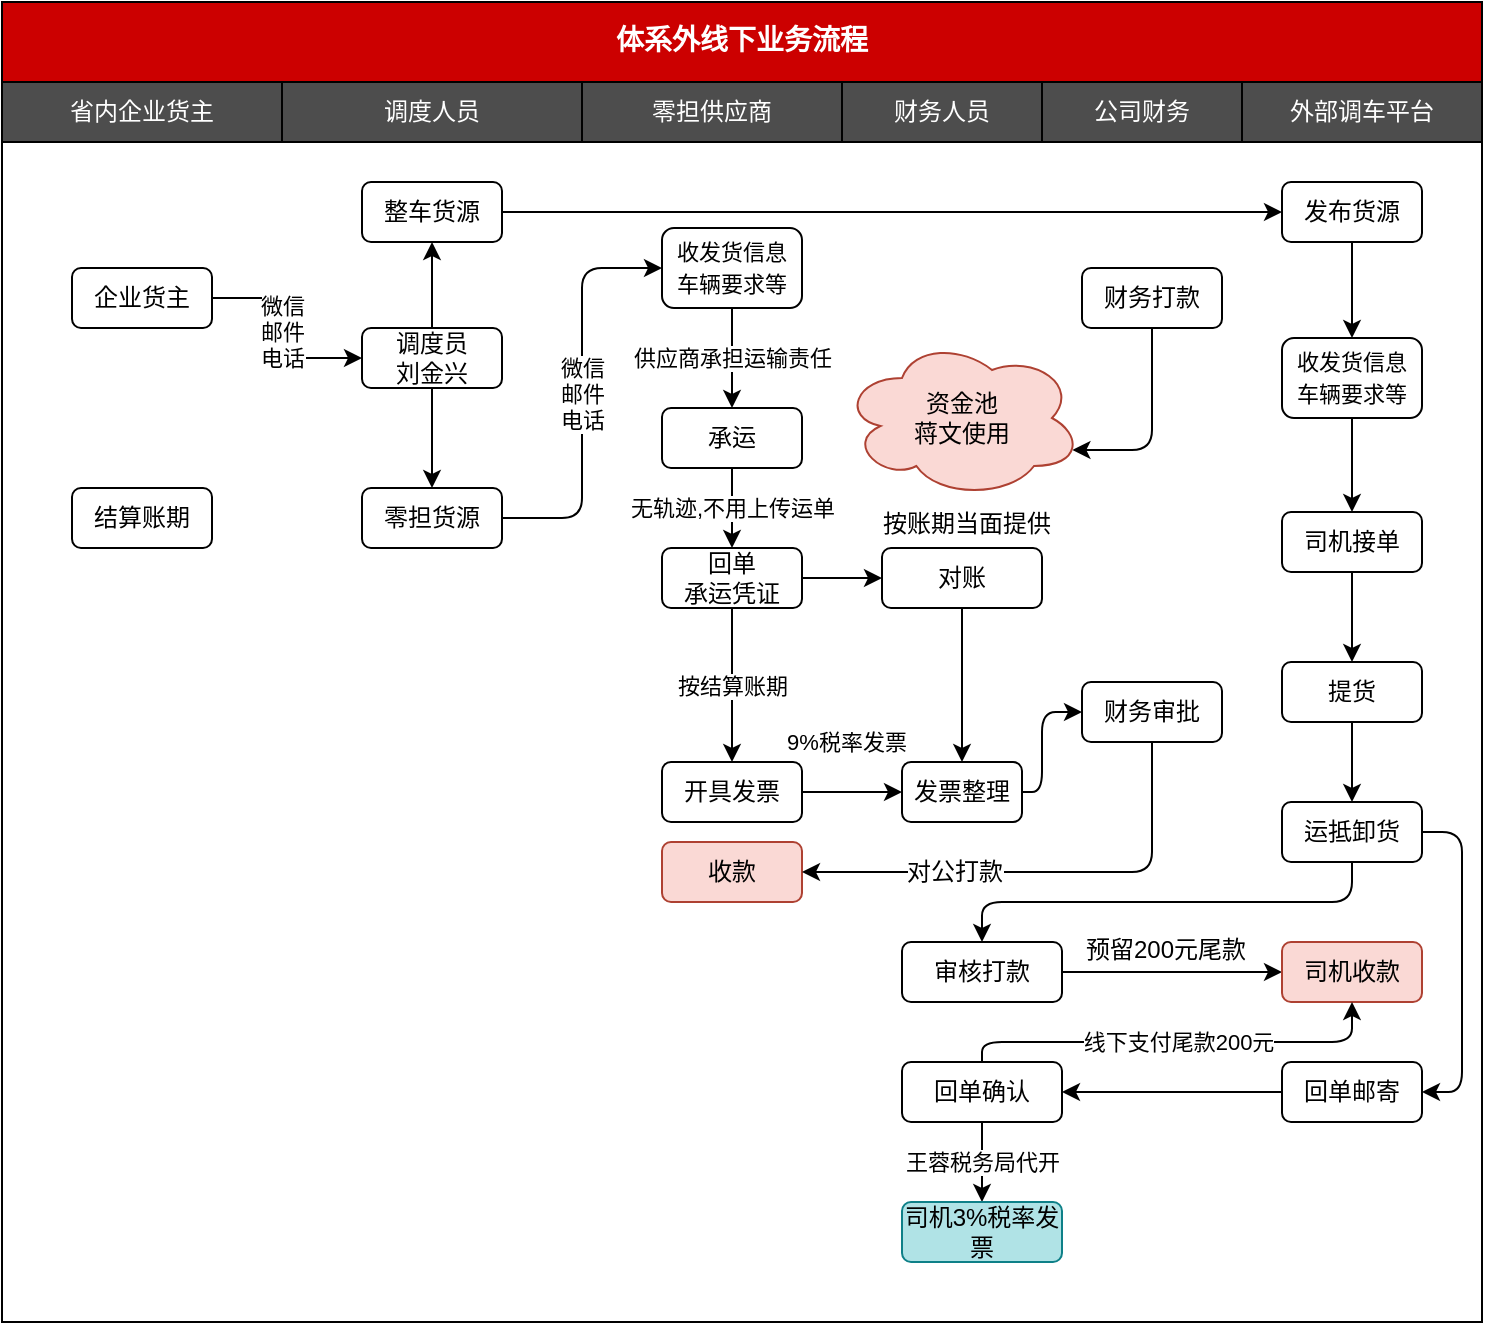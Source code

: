 <mxfile version="12.4.7" type="github">
  <diagram id="B-St81CDL6i98inCR_Cj" name="第 1 页">
    <mxGraphModel dx="854" dy="478" grid="1" gridSize="10" guides="1" tooltips="1" connect="1" arrows="1" fold="1" page="1" pageScale="1" pageWidth="827" pageHeight="1169" math="0" shadow="0">
      <root>
        <mxCell id="0"/>
        <mxCell id="1" parent="0"/>
        <mxCell id="LeGU5Av7BmG3cuybzMRu-1" value="" style="rounded=0;whiteSpace=wrap;html=1;fontFamily=Courier New;fillColor=none;" parent="1" vertex="1">
          <mxGeometry x="60" y="120" width="740" height="590" as="geometry"/>
        </mxCell>
        <mxCell id="LeGU5Av7BmG3cuybzMRu-2" value="调度人员" style="rounded=0;whiteSpace=wrap;html=1;fillColor=#4D4D4D;fontColor=#FFFFFF;" parent="1" vertex="1">
          <mxGeometry x="200" y="90" width="150" height="30" as="geometry"/>
        </mxCell>
        <mxCell id="LeGU5Av7BmG3cuybzMRu-3" value="零担供应商" style="rounded=0;whiteSpace=wrap;html=1;fillColor=#4D4D4D;fontColor=#FFFFFF;" parent="1" vertex="1">
          <mxGeometry x="350" y="90" width="130" height="30" as="geometry"/>
        </mxCell>
        <mxCell id="LeGU5Av7BmG3cuybzMRu-4" value="财务人员" style="rounded=0;whiteSpace=wrap;html=1;fillColor=#4D4D4D;fontColor=#FFFFFF;" parent="1" vertex="1">
          <mxGeometry x="480" y="90" width="100" height="30" as="geometry"/>
        </mxCell>
        <mxCell id="LeGU5Av7BmG3cuybzMRu-5" value="体系外线下业务流程" style="rounded=0;whiteSpace=wrap;html=1;fillColor=#CC0000;fontColor=#FFFFFF;fontSize=14;fontStyle=1;fontFamily=Courier New;" parent="1" vertex="1">
          <mxGeometry x="60" y="50" width="740" height="40" as="geometry"/>
        </mxCell>
        <mxCell id="LeGU5Av7BmG3cuybzMRu-6" value="企业货主" style="rounded=1;whiteSpace=wrap;html=1;" parent="1" vertex="1">
          <mxGeometry x="95" y="183" width="70" height="30" as="geometry"/>
        </mxCell>
        <mxCell id="LeGU5Av7BmG3cuybzMRu-8" value="省内企业货主" style="rounded=0;whiteSpace=wrap;html=1;fillColor=#4D4D4D;fontColor=#FFFFFF;" parent="1" vertex="1">
          <mxGeometry x="60" y="90" width="140" height="30" as="geometry"/>
        </mxCell>
        <mxCell id="LeGU5Av7BmG3cuybzMRu-58" value="微信&lt;br&gt;邮件&lt;br&gt;电话" style="edgeStyle=orthogonalEdgeStyle;rounded=1;orthogonalLoop=1;jettySize=auto;html=1;entryX=0;entryY=0.5;entryDx=0;entryDy=0;exitX=1;exitY=0.5;exitDx=0;exitDy=0;" parent="1" source="LeGU5Av7BmG3cuybzMRu-102" target="LeGU5Av7BmG3cuybzMRu-108" edge="1">
          <mxGeometry relative="1" as="geometry"/>
        </mxCell>
        <mxCell id="LeGU5Av7BmG3cuybzMRu-104" style="edgeStyle=orthogonalEdgeStyle;rounded=1;comic=0;jumpStyle=gap;jumpSize=6;orthogonalLoop=1;jettySize=auto;html=1;entryX=0.5;entryY=0;entryDx=0;entryDy=0;shadow=0;strokeColor=#000000;" parent="1" source="LeGU5Av7BmG3cuybzMRu-10" target="LeGU5Av7BmG3cuybzMRu-102" edge="1">
          <mxGeometry relative="1" as="geometry"/>
        </mxCell>
        <mxCell id="LeGU5Av7BmG3cuybzMRu-106" style="edgeStyle=orthogonalEdgeStyle;rounded=1;comic=0;jumpStyle=gap;jumpSize=6;orthogonalLoop=1;jettySize=auto;html=1;entryX=0.5;entryY=1;entryDx=0;entryDy=0;shadow=0;strokeColor=#000000;" parent="1" source="LeGU5Av7BmG3cuybzMRu-10" target="LeGU5Av7BmG3cuybzMRu-105" edge="1">
          <mxGeometry relative="1" as="geometry"/>
        </mxCell>
        <mxCell id="LeGU5Av7BmG3cuybzMRu-10" value="调度员&lt;br&gt;刘金兴" style="rounded=1;whiteSpace=wrap;html=1;" parent="1" vertex="1">
          <mxGeometry x="240" y="213" width="70" height="30" as="geometry"/>
        </mxCell>
        <mxCell id="LeGU5Av7BmG3cuybzMRu-18" value="外部调车平台" style="rounded=0;whiteSpace=wrap;html=1;fillColor=#4D4D4D;fontColor=#FFFFFF;" parent="1" vertex="1">
          <mxGeometry x="680" y="90" width="120" height="30" as="geometry"/>
        </mxCell>
        <mxCell id="LeGU5Av7BmG3cuybzMRu-25" value="微信&lt;br&gt;邮件&lt;br&gt;电话" style="edgeStyle=orthogonalEdgeStyle;rounded=1;orthogonalLoop=1;jettySize=auto;html=1;strokeWidth=1;fontFamily=Courier New;fontColor=#000000;entryX=0;entryY=0.5;entryDx=0;entryDy=0;exitX=1;exitY=0.5;exitDx=0;exitDy=0;strokeColor=#000000;" parent="1" source="LeGU5Av7BmG3cuybzMRu-6" target="LeGU5Av7BmG3cuybzMRu-10" edge="1">
          <mxGeometry relative="1" as="geometry">
            <Array as="points">
              <mxPoint x="200" y="198"/>
              <mxPoint x="200" y="228"/>
            </Array>
          </mxGeometry>
        </mxCell>
        <mxCell id="LeGU5Av7BmG3cuybzMRu-79" value="按结算账期" style="edgeStyle=orthogonalEdgeStyle;rounded=1;comic=0;jumpStyle=gap;jumpSize=6;orthogonalLoop=1;jettySize=auto;html=1;shadow=0;" parent="1" source="LeGU5Av7BmG3cuybzMRu-27" target="LeGU5Av7BmG3cuybzMRu-78" edge="1">
          <mxGeometry relative="1" as="geometry"/>
        </mxCell>
        <mxCell id="LeGU5Av7BmG3cuybzMRu-165" style="edgeStyle=orthogonalEdgeStyle;rounded=1;comic=0;jumpStyle=gap;jumpSize=6;orthogonalLoop=1;jettySize=auto;html=1;entryX=0;entryY=0.5;entryDx=0;entryDy=0;shadow=0;startArrow=none;startFill=0;strokeColor=#000000;" parent="1" source="LeGU5Av7BmG3cuybzMRu-27" target="LeGU5Av7BmG3cuybzMRu-41" edge="1">
          <mxGeometry relative="1" as="geometry"/>
        </mxCell>
        <mxCell id="LeGU5Av7BmG3cuybzMRu-27" value="回单&lt;br&gt;承运凭证" style="rounded=1;whiteSpace=wrap;html=1;" parent="1" vertex="1">
          <mxGeometry x="390" y="323" width="70" height="30" as="geometry"/>
        </mxCell>
        <mxCell id="LeGU5Av7BmG3cuybzMRu-94" style="edgeStyle=orthogonalEdgeStyle;rounded=1;comic=0;jumpStyle=gap;jumpSize=6;orthogonalLoop=1;jettySize=auto;html=1;shadow=0;exitX=1;exitY=0.5;exitDx=0;exitDy=0;entryX=0;entryY=0.5;entryDx=0;entryDy=0;" parent="1" source="LeGU5Av7BmG3cuybzMRu-78" target="LeGU5Av7BmG3cuybzMRu-81" edge="1">
          <mxGeometry relative="1" as="geometry">
            <Array as="points">
              <mxPoint x="480" y="445"/>
              <mxPoint x="480" y="445"/>
            </Array>
          </mxGeometry>
        </mxCell>
        <mxCell id="LeGU5Av7BmG3cuybzMRu-118" value="&lt;span style=&quot;font-size: 11px&quot;&gt;9%税率发票&lt;/span&gt;" style="text;html=1;align=center;verticalAlign=middle;resizable=0;points=[];labelBackgroundColor=#ffffff;" parent="LeGU5Av7BmG3cuybzMRu-94" vertex="1" connectable="0">
          <mxGeometry x="-0.648" y="2" relative="1" as="geometry">
            <mxPoint x="13" y="-23" as="offset"/>
          </mxGeometry>
        </mxCell>
        <mxCell id="LeGU5Av7BmG3cuybzMRu-78" value="开具发票" style="rounded=1;whiteSpace=wrap;html=1;" parent="1" vertex="1">
          <mxGeometry x="390" y="430" width="70" height="30" as="geometry"/>
        </mxCell>
        <mxCell id="LeGU5Av7BmG3cuybzMRu-52" value="" style="edgeStyle=orthogonalEdgeStyle;rounded=1;orthogonalLoop=1;jettySize=auto;html=1;" parent="1" source="LeGU5Av7BmG3cuybzMRu-33" target="LeGU5Av7BmG3cuybzMRu-51" edge="1">
          <mxGeometry relative="1" as="geometry"/>
        </mxCell>
        <mxCell id="LeGU5Av7BmG3cuybzMRu-33" value="发布货源" style="rounded=1;whiteSpace=wrap;html=1;" parent="1" vertex="1">
          <mxGeometry x="700" y="140" width="70" height="30" as="geometry"/>
        </mxCell>
        <mxCell id="LeGU5Av7BmG3cuybzMRu-100" style="edgeStyle=orthogonalEdgeStyle;rounded=1;comic=0;jumpStyle=gap;jumpSize=6;orthogonalLoop=1;jettySize=auto;html=1;entryX=0.5;entryY=0;entryDx=0;entryDy=0;shadow=0;" parent="1" source="LeGU5Av7BmG3cuybzMRu-51" target="LeGU5Av7BmG3cuybzMRu-24" edge="1">
          <mxGeometry relative="1" as="geometry"/>
        </mxCell>
        <mxCell id="LeGU5Av7BmG3cuybzMRu-51" value="&lt;span style=&quot;font-size: 11px ; font-family: &amp;#34;courier new&amp;#34; ; background-color: rgb(255 , 255 , 255)&quot;&gt;收发货信息&lt;/span&gt;&lt;br style=&quot;font-size: 11px ; font-family: &amp;#34;courier new&amp;#34; ; background-color: rgb(255 , 255 , 255)&quot;&gt;&lt;span style=&quot;font-size: 11px ; font-family: &amp;#34;courier new&amp;#34; ; background-color: rgb(255 , 255 , 255)&quot;&gt;车辆要求等&lt;/span&gt;" style="rounded=1;whiteSpace=wrap;html=1;" parent="1" vertex="1">
          <mxGeometry x="700" y="218" width="70" height="40" as="geometry"/>
        </mxCell>
        <mxCell id="LeGU5Av7BmG3cuybzMRu-83" style="edgeStyle=orthogonalEdgeStyle;rounded=1;comic=0;jumpStyle=gap;jumpSize=6;orthogonalLoop=1;jettySize=auto;html=1;entryX=0.5;entryY=0;entryDx=0;entryDy=0;shadow=0;" parent="1" source="LeGU5Av7BmG3cuybzMRu-41" target="LeGU5Av7BmG3cuybzMRu-81" edge="1">
          <mxGeometry relative="1" as="geometry"/>
        </mxCell>
        <mxCell id="LeGU5Av7BmG3cuybzMRu-41" value="对账" style="rounded=1;whiteSpace=wrap;html=1;" parent="1" vertex="1">
          <mxGeometry x="500" y="323" width="80" height="30" as="geometry"/>
        </mxCell>
        <mxCell id="LeGU5Av7BmG3cuybzMRu-47" value="结算账期" style="rounded=1;whiteSpace=wrap;html=1;" parent="1" vertex="1">
          <mxGeometry x="95" y="293" width="70" height="30" as="geometry"/>
        </mxCell>
        <mxCell id="LeGU5Av7BmG3cuybzMRu-62" value="无轨迹,不用上传运单" style="edgeStyle=orthogonalEdgeStyle;rounded=1;orthogonalLoop=1;jettySize=auto;html=1;entryX=0.5;entryY=0;entryDx=0;entryDy=0;" parent="1" source="LeGU5Av7BmG3cuybzMRu-57" target="LeGU5Av7BmG3cuybzMRu-27" edge="1">
          <mxGeometry relative="1" as="geometry"/>
        </mxCell>
        <mxCell id="LeGU5Av7BmG3cuybzMRu-57" value="承运" style="rounded=1;whiteSpace=wrap;html=1;" parent="1" vertex="1">
          <mxGeometry x="390" y="253" width="70" height="30" as="geometry"/>
        </mxCell>
        <mxCell id="LeGU5Av7BmG3cuybzMRu-101" style="edgeStyle=orthogonalEdgeStyle;rounded=1;comic=0;jumpStyle=gap;jumpSize=6;orthogonalLoop=1;jettySize=auto;html=1;entryX=0.5;entryY=0;entryDx=0;entryDy=0;shadow=0;" parent="1" source="LeGU5Av7BmG3cuybzMRu-24" target="LeGU5Av7BmG3cuybzMRu-63" edge="1">
          <mxGeometry relative="1" as="geometry"/>
        </mxCell>
        <mxCell id="LeGU5Av7BmG3cuybzMRu-24" value="司机接单" style="rounded=1;whiteSpace=wrap;html=1;" parent="1" vertex="1">
          <mxGeometry x="700" y="305" width="70" height="30" as="geometry"/>
        </mxCell>
        <mxCell id="LeGU5Av7BmG3cuybzMRu-86" value="" style="edgeStyle=orthogonalEdgeStyle;rounded=1;comic=0;jumpStyle=gap;jumpSize=6;orthogonalLoop=1;jettySize=auto;html=1;shadow=0;" parent="1" source="LeGU5Av7BmG3cuybzMRu-63" target="LeGU5Av7BmG3cuybzMRu-85" edge="1">
          <mxGeometry relative="1" as="geometry"/>
        </mxCell>
        <mxCell id="LeGU5Av7BmG3cuybzMRu-63" value="提货" style="rounded=1;whiteSpace=wrap;html=1;" parent="1" vertex="1">
          <mxGeometry x="700" y="380" width="70" height="30" as="geometry"/>
        </mxCell>
        <mxCell id="LeGU5Av7BmG3cuybzMRu-161" style="edgeStyle=orthogonalEdgeStyle;rounded=1;comic=0;jumpStyle=gap;jumpSize=6;orthogonalLoop=1;jettySize=auto;html=1;entryX=1;entryY=0.5;entryDx=0;entryDy=0;shadow=0;startArrow=none;startFill=0;strokeColor=#000000;" parent="1" source="LeGU5Av7BmG3cuybzMRu-85" target="LeGU5Av7BmG3cuybzMRu-123" edge="1">
          <mxGeometry relative="1" as="geometry">
            <Array as="points">
              <mxPoint x="790" y="465"/>
              <mxPoint x="790" y="595"/>
            </Array>
          </mxGeometry>
        </mxCell>
        <mxCell id="LeGU5Av7BmG3cuybzMRu-162" style="edgeStyle=orthogonalEdgeStyle;rounded=1;comic=0;jumpStyle=gap;jumpSize=6;orthogonalLoop=1;jettySize=auto;html=1;entryX=0.5;entryY=0;entryDx=0;entryDy=0;shadow=0;startArrow=none;startFill=0;strokeColor=#000000;" parent="1" source="LeGU5Av7BmG3cuybzMRu-85" target="LeGU5Av7BmG3cuybzMRu-111" edge="1">
          <mxGeometry relative="1" as="geometry">
            <Array as="points">
              <mxPoint x="735" y="500"/>
              <mxPoint x="550" y="500"/>
            </Array>
          </mxGeometry>
        </mxCell>
        <mxCell id="LeGU5Av7BmG3cuybzMRu-85" value="运抵卸货" style="rounded=1;whiteSpace=wrap;html=1;" parent="1" vertex="1">
          <mxGeometry x="700" y="450" width="70" height="30" as="geometry"/>
        </mxCell>
        <mxCell id="LeGU5Av7BmG3cuybzMRu-80" value="收款" style="rounded=1;whiteSpace=wrap;html=1;fillColor=#fad9d5;strokeColor=#ae4132;" parent="1" vertex="1">
          <mxGeometry x="390" y="470" width="70" height="30" as="geometry"/>
        </mxCell>
        <mxCell id="ILiQyW4s-RMKKd63eWf--22" style="edgeStyle=orthogonalEdgeStyle;rounded=1;jumpStyle=arc;orthogonalLoop=1;jettySize=auto;html=1;entryX=0;entryY=0.5;entryDx=0;entryDy=0;startArrow=none;startFill=0;endArrow=classic;endFill=1;" parent="1" source="LeGU5Av7BmG3cuybzMRu-81" target="ILiQyW4s-RMKKd63eWf--1" edge="1">
          <mxGeometry relative="1" as="geometry">
            <Array as="points">
              <mxPoint x="580" y="445"/>
              <mxPoint x="580" y="405"/>
            </Array>
          </mxGeometry>
        </mxCell>
        <mxCell id="LeGU5Av7BmG3cuybzMRu-81" value="发票整理" style="rounded=1;whiteSpace=wrap;html=1;" parent="1" vertex="1">
          <mxGeometry x="510" y="430" width="60" height="30" as="geometry"/>
        </mxCell>
        <mxCell id="LeGU5Av7BmG3cuybzMRu-102" value="零担货源" style="rounded=1;whiteSpace=wrap;html=1;" parent="1" vertex="1">
          <mxGeometry x="240" y="293" width="70" height="30" as="geometry"/>
        </mxCell>
        <mxCell id="LeGU5Av7BmG3cuybzMRu-107" style="edgeStyle=orthogonalEdgeStyle;rounded=1;comic=0;jumpStyle=gap;jumpSize=6;orthogonalLoop=1;jettySize=auto;html=1;entryX=0;entryY=0.5;entryDx=0;entryDy=0;shadow=0;strokeColor=#000000;" parent="1" source="LeGU5Av7BmG3cuybzMRu-105" target="LeGU5Av7BmG3cuybzMRu-33" edge="1">
          <mxGeometry relative="1" as="geometry"/>
        </mxCell>
        <mxCell id="LeGU5Av7BmG3cuybzMRu-105" value="整车货源" style="rounded=1;whiteSpace=wrap;html=1;" parent="1" vertex="1">
          <mxGeometry x="240" y="140" width="70" height="30" as="geometry"/>
        </mxCell>
        <mxCell id="LeGU5Av7BmG3cuybzMRu-109" value="供应商承担运输责任" style="edgeStyle=orthogonalEdgeStyle;rounded=1;comic=0;jumpStyle=gap;jumpSize=6;orthogonalLoop=1;jettySize=auto;html=1;entryX=0.5;entryY=0;entryDx=0;entryDy=0;shadow=0;strokeColor=#000000;" parent="1" source="LeGU5Av7BmG3cuybzMRu-108" target="LeGU5Av7BmG3cuybzMRu-57" edge="1">
          <mxGeometry relative="1" as="geometry"/>
        </mxCell>
        <mxCell id="LeGU5Av7BmG3cuybzMRu-108" value="&lt;span style=&quot;font-size: 11px ; font-family: &amp;#34;courier new&amp;#34; ; background-color: rgb(255 , 255 , 255)&quot;&gt;收发货信息&lt;/span&gt;&lt;br style=&quot;font-size: 11px ; font-family: &amp;#34;courier new&amp;#34; ; background-color: rgb(255 , 255 , 255)&quot;&gt;&lt;span style=&quot;font-size: 11px ; font-family: &amp;#34;courier new&amp;#34; ; background-color: rgb(255 , 255 , 255)&quot;&gt;车辆要求等&lt;/span&gt;" style="rounded=1;whiteSpace=wrap;html=1;" parent="1" vertex="1">
          <mxGeometry x="390" y="163" width="70" height="40" as="geometry"/>
        </mxCell>
        <mxCell id="LeGU5Av7BmG3cuybzMRu-142" style="edgeStyle=orthogonalEdgeStyle;rounded=1;comic=0;jumpStyle=gap;jumpSize=6;orthogonalLoop=1;jettySize=auto;html=1;entryX=0;entryY=0.5;entryDx=0;entryDy=0;shadow=0;strokeColor=#000000;" parent="1" source="LeGU5Av7BmG3cuybzMRu-111" target="LeGU5Av7BmG3cuybzMRu-112" edge="1">
          <mxGeometry relative="1" as="geometry"/>
        </mxCell>
        <mxCell id="LeGU5Av7BmG3cuybzMRu-111" value="审核打款" style="rounded=1;whiteSpace=wrap;html=1;" parent="1" vertex="1">
          <mxGeometry x="510" y="520" width="80" height="30" as="geometry"/>
        </mxCell>
        <mxCell id="LeGU5Av7BmG3cuybzMRu-112" value="司机收款" style="rounded=1;whiteSpace=wrap;html=1;fillColor=#fad9d5;strokeColor=#ae4132;" parent="1" vertex="1">
          <mxGeometry x="700" y="520" width="70" height="30" as="geometry"/>
        </mxCell>
        <mxCell id="LeGU5Av7BmG3cuybzMRu-146" style="edgeStyle=orthogonalEdgeStyle;rounded=1;comic=0;jumpStyle=gap;jumpSize=6;orthogonalLoop=1;jettySize=auto;html=1;entryX=1;entryY=0.5;entryDx=0;entryDy=0;shadow=0;startArrow=none;startFill=0;strokeColor=#000000;" parent="1" source="LeGU5Av7BmG3cuybzMRu-123" target="LeGU5Av7BmG3cuybzMRu-145" edge="1">
          <mxGeometry relative="1" as="geometry"/>
        </mxCell>
        <mxCell id="LeGU5Av7BmG3cuybzMRu-123" value="回单邮寄" style="rounded=1;whiteSpace=wrap;html=1;" parent="1" vertex="1">
          <mxGeometry x="700" y="580" width="70" height="30" as="geometry"/>
        </mxCell>
        <mxCell id="LeGU5Av7BmG3cuybzMRu-133" value="按账期当面提供" style="text;html=1;align=center;verticalAlign=middle;resizable=0;points=[];labelBackgroundColor=#ffffff;" parent="1" vertex="1" connectable="0">
          <mxGeometry x="540" y="338" as="geometry">
            <mxPoint x="2" y="-27" as="offset"/>
          </mxGeometry>
        </mxCell>
        <mxCell id="LeGU5Av7BmG3cuybzMRu-147" value="线下支付尾款200元" style="edgeStyle=orthogonalEdgeStyle;rounded=1;comic=0;jumpStyle=gap;jumpSize=6;orthogonalLoop=1;jettySize=auto;html=1;entryX=0.5;entryY=1;entryDx=0;entryDy=0;shadow=0;startArrow=none;startFill=0;strokeColor=#000000;" parent="1" source="LeGU5Av7BmG3cuybzMRu-145" target="LeGU5Av7BmG3cuybzMRu-112" edge="1">
          <mxGeometry relative="1" as="geometry">
            <Array as="points">
              <mxPoint x="550" y="570"/>
              <mxPoint x="735" y="570"/>
            </Array>
          </mxGeometry>
        </mxCell>
        <mxCell id="LeGU5Av7BmG3cuybzMRu-155" value="王蓉税务局代开" style="edgeStyle=orthogonalEdgeStyle;rounded=1;comic=0;jumpStyle=gap;jumpSize=6;orthogonalLoop=1;jettySize=auto;html=1;shadow=0;startArrow=none;startFill=0;strokeColor=#000000;" parent="1" source="LeGU5Av7BmG3cuybzMRu-145" target="LeGU5Av7BmG3cuybzMRu-148" edge="1">
          <mxGeometry relative="1" as="geometry"/>
        </mxCell>
        <mxCell id="LeGU5Av7BmG3cuybzMRu-145" value="回单确认" style="rounded=1;whiteSpace=wrap;html=1;" parent="1" vertex="1">
          <mxGeometry x="510" y="580" width="80" height="30" as="geometry"/>
        </mxCell>
        <mxCell id="LeGU5Av7BmG3cuybzMRu-148" value="司机3%税率发票" style="rounded=1;whiteSpace=wrap;html=1;fillColor=#b0e3e6;strokeColor=#0e8088;" parent="1" vertex="1">
          <mxGeometry x="510" y="650" width="80" height="30" as="geometry"/>
        </mxCell>
        <mxCell id="LeGU5Av7BmG3cuybzMRu-164" value="预留200元尾款" style="text;html=1;" parent="1" vertex="1">
          <mxGeometry x="600" y="510" width="110" height="30" as="geometry"/>
        </mxCell>
        <mxCell id="ILiQyW4s-RMKKd63eWf--21" style="edgeStyle=orthogonalEdgeStyle;rounded=1;jumpStyle=arc;orthogonalLoop=1;jettySize=auto;html=1;entryX=0.5;entryY=1;entryDx=0;entryDy=0;startArrow=classic;startFill=1;endArrow=none;endFill=0;exitX=0.96;exitY=0.7;exitDx=0;exitDy=0;exitPerimeter=0;" parent="1" source="LeGU5Av7BmG3cuybzMRu-166" target="ILiQyW4s-RMKKd63eWf--18" edge="1">
          <mxGeometry relative="1" as="geometry">
            <Array as="points">
              <mxPoint x="635" y="274"/>
            </Array>
          </mxGeometry>
        </mxCell>
        <mxCell id="LeGU5Av7BmG3cuybzMRu-166" value="资金池&lt;br&gt;蒋文使用" style="ellipse;shape=cloud;whiteSpace=wrap;html=1;fillColor=#fad9d5;strokeColor=#ae4132;" parent="1" vertex="1">
          <mxGeometry x="480" y="218" width="120" height="80" as="geometry"/>
        </mxCell>
        <mxCell id="ILiQyW4s-RMKKd63eWf--16" style="edgeStyle=orthogonalEdgeStyle;rounded=1;orthogonalLoop=1;jettySize=auto;html=1;entryX=1;entryY=0.5;entryDx=0;entryDy=0;startArrow=none;startFill=0;endArrow=classic;endFill=1;jumpStyle=arc;exitX=0.5;exitY=1;exitDx=0;exitDy=0;" parent="1" source="ILiQyW4s-RMKKd63eWf--1" target="LeGU5Av7BmG3cuybzMRu-80" edge="1">
          <mxGeometry relative="1" as="geometry"/>
        </mxCell>
        <mxCell id="ILiQyW4s-RMKKd63eWf--17" value="对公打款" style="text;html=1;align=center;verticalAlign=middle;resizable=0;points=[];labelBackgroundColor=#ffffff;" parent="ILiQyW4s-RMKKd63eWf--16" vertex="1" connectable="0">
          <mxGeometry x="0.678" y="1" relative="1" as="geometry">
            <mxPoint x="37" y="-1" as="offset"/>
          </mxGeometry>
        </mxCell>
        <mxCell id="ILiQyW4s-RMKKd63eWf--1" value="财务审批" style="rounded=1;whiteSpace=wrap;html=1;" parent="1" vertex="1">
          <mxGeometry x="600" y="390" width="70" height="30" as="geometry"/>
        </mxCell>
        <mxCell id="ILiQyW4s-RMKKd63eWf--3" value="公司财务" style="rounded=0;whiteSpace=wrap;html=1;fillColor=#4D4D4D;fontColor=#FFFFFF;" parent="1" vertex="1">
          <mxGeometry x="580" y="90" width="100" height="30" as="geometry"/>
        </mxCell>
        <mxCell id="ILiQyW4s-RMKKd63eWf--18" value="财务打款" style="rounded=1;whiteSpace=wrap;html=1;" parent="1" vertex="1">
          <mxGeometry x="600" y="183" width="70" height="30" as="geometry"/>
        </mxCell>
      </root>
    </mxGraphModel>
  </diagram>
</mxfile>
